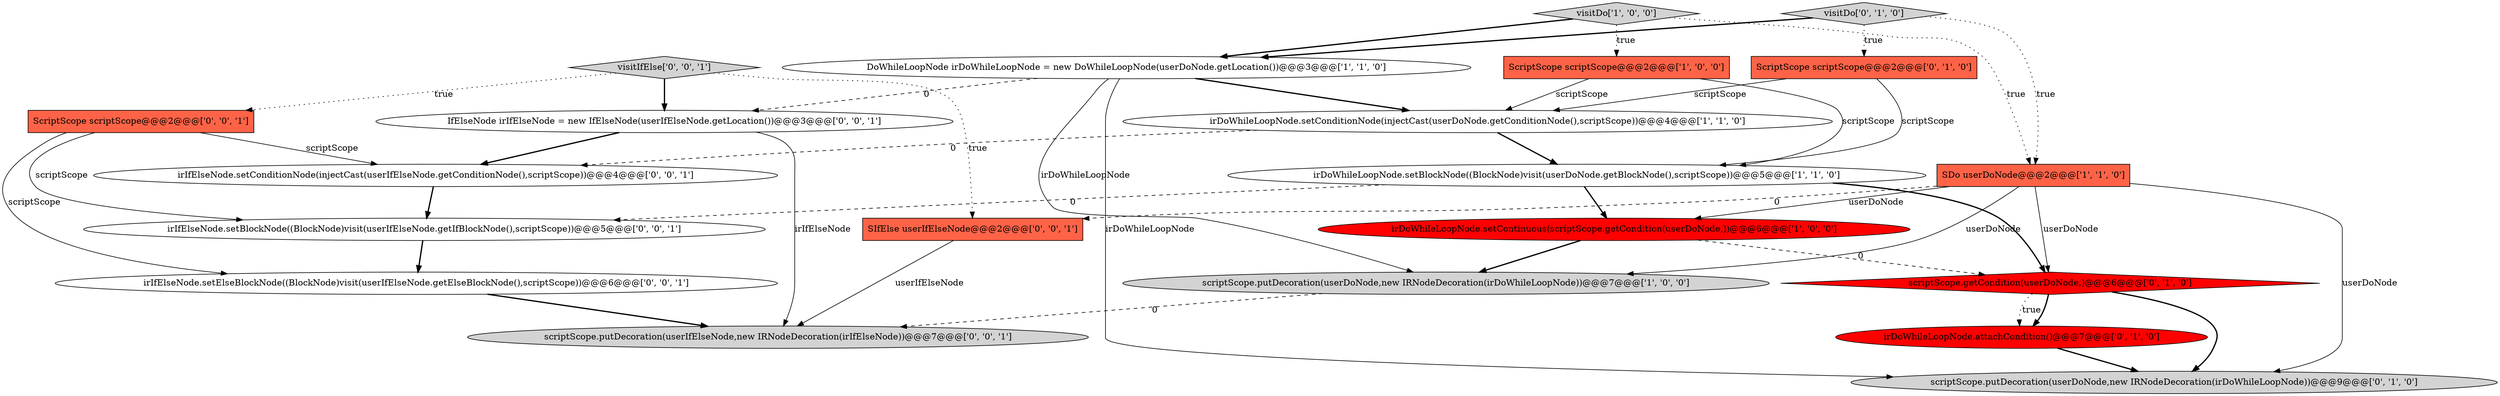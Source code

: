 digraph {
17 [style = filled, label = "irIfElseNode.setElseBlockNode((BlockNode)visit(userIfElseNode.getElseBlockNode(),scriptScope))@@@6@@@['0', '0', '1']", fillcolor = white, shape = ellipse image = "AAA0AAABBB3BBB"];
1 [style = filled, label = "irDoWhileLoopNode.setConditionNode(injectCast(userDoNode.getConditionNode(),scriptScope))@@@4@@@['1', '1', '0']", fillcolor = white, shape = ellipse image = "AAA0AAABBB1BBB"];
10 [style = filled, label = "scriptScope.putDecoration(userDoNode,new IRNodeDecoration(irDoWhileLoopNode))@@@9@@@['0', '1', '0']", fillcolor = lightgray, shape = ellipse image = "AAA0AAABBB2BBB"];
16 [style = filled, label = "SIfElse userIfElseNode@@@2@@@['0', '0', '1']", fillcolor = tomato, shape = box image = "AAA0AAABBB3BBB"];
8 [style = filled, label = "ScriptScope scriptScope@@@2@@@['0', '1', '0']", fillcolor = tomato, shape = box image = "AAA0AAABBB2BBB"];
6 [style = filled, label = "SDo userDoNode@@@2@@@['1', '1', '0']", fillcolor = tomato, shape = box image = "AAA0AAABBB1BBB"];
11 [style = filled, label = "visitDo['0', '1', '0']", fillcolor = lightgray, shape = diamond image = "AAA0AAABBB2BBB"];
14 [style = filled, label = "irIfElseNode.setBlockNode((BlockNode)visit(userIfElseNode.getIfBlockNode(),scriptScope))@@@5@@@['0', '0', '1']", fillcolor = white, shape = ellipse image = "AAA0AAABBB3BBB"];
12 [style = filled, label = "irDoWhileLoopNode.attachCondition()@@@7@@@['0', '1', '0']", fillcolor = red, shape = ellipse image = "AAA1AAABBB2BBB"];
20 [style = filled, label = "IfElseNode irIfElseNode = new IfElseNode(userIfElseNode.getLocation())@@@3@@@['0', '0', '1']", fillcolor = white, shape = ellipse image = "AAA0AAABBB3BBB"];
0 [style = filled, label = "ScriptScope scriptScope@@@2@@@['1', '0', '0']", fillcolor = tomato, shape = box image = "AAA0AAABBB1BBB"];
7 [style = filled, label = "scriptScope.putDecoration(userDoNode,new IRNodeDecoration(irDoWhileLoopNode))@@@7@@@['1', '0', '0']", fillcolor = lightgray, shape = ellipse image = "AAA0AAABBB1BBB"];
15 [style = filled, label = "irIfElseNode.setConditionNode(injectCast(userIfElseNode.getConditionNode(),scriptScope))@@@4@@@['0', '0', '1']", fillcolor = white, shape = ellipse image = "AAA0AAABBB3BBB"];
5 [style = filled, label = "visitDo['1', '0', '0']", fillcolor = lightgray, shape = diamond image = "AAA0AAABBB1BBB"];
2 [style = filled, label = "irDoWhileLoopNode.setContinuous(scriptScope.getCondition(userDoNode,))@@@6@@@['1', '0', '0']", fillcolor = red, shape = ellipse image = "AAA1AAABBB1BBB"];
18 [style = filled, label = "scriptScope.putDecoration(userIfElseNode,new IRNodeDecoration(irIfElseNode))@@@7@@@['0', '0', '1']", fillcolor = lightgray, shape = ellipse image = "AAA0AAABBB3BBB"];
4 [style = filled, label = "irDoWhileLoopNode.setBlockNode((BlockNode)visit(userDoNode.getBlockNode(),scriptScope))@@@5@@@['1', '1', '0']", fillcolor = white, shape = ellipse image = "AAA0AAABBB1BBB"];
19 [style = filled, label = "visitIfElse['0', '0', '1']", fillcolor = lightgray, shape = diamond image = "AAA0AAABBB3BBB"];
3 [style = filled, label = "DoWhileLoopNode irDoWhileLoopNode = new DoWhileLoopNode(userDoNode.getLocation())@@@3@@@['1', '1', '0']", fillcolor = white, shape = ellipse image = "AAA0AAABBB1BBB"];
13 [style = filled, label = "ScriptScope scriptScope@@@2@@@['0', '0', '1']", fillcolor = tomato, shape = box image = "AAA0AAABBB3BBB"];
9 [style = filled, label = "scriptScope.getCondition(userDoNode,)@@@6@@@['0', '1', '0']", fillcolor = red, shape = diamond image = "AAA1AAABBB2BBB"];
5->3 [style = bold, label=""];
4->9 [style = bold, label=""];
0->4 [style = solid, label="scriptScope"];
1->4 [style = bold, label=""];
9->12 [style = dotted, label="true"];
6->7 [style = solid, label="userDoNode"];
7->18 [style = dashed, label="0"];
3->1 [style = bold, label=""];
15->14 [style = bold, label=""];
6->2 [style = solid, label="userDoNode"];
1->15 [style = dashed, label="0"];
3->10 [style = solid, label="irDoWhileLoopNode"];
13->15 [style = solid, label="scriptScope"];
19->20 [style = bold, label=""];
8->1 [style = solid, label="scriptScope"];
0->1 [style = solid, label="scriptScope"];
6->9 [style = solid, label="userDoNode"];
5->6 [style = dotted, label="true"];
14->17 [style = bold, label=""];
19->13 [style = dotted, label="true"];
4->2 [style = bold, label=""];
5->0 [style = dotted, label="true"];
9->10 [style = bold, label=""];
8->4 [style = solid, label="scriptScope"];
6->10 [style = solid, label="userDoNode"];
12->10 [style = bold, label=""];
6->16 [style = dashed, label="0"];
16->18 [style = solid, label="userIfElseNode"];
11->3 [style = bold, label=""];
2->9 [style = dashed, label="0"];
11->6 [style = dotted, label="true"];
13->17 [style = solid, label="scriptScope"];
20->18 [style = solid, label="irIfElseNode"];
3->20 [style = dashed, label="0"];
19->16 [style = dotted, label="true"];
13->14 [style = solid, label="scriptScope"];
11->8 [style = dotted, label="true"];
4->14 [style = dashed, label="0"];
9->12 [style = bold, label=""];
2->7 [style = bold, label=""];
3->7 [style = solid, label="irDoWhileLoopNode"];
20->15 [style = bold, label=""];
17->18 [style = bold, label=""];
}
